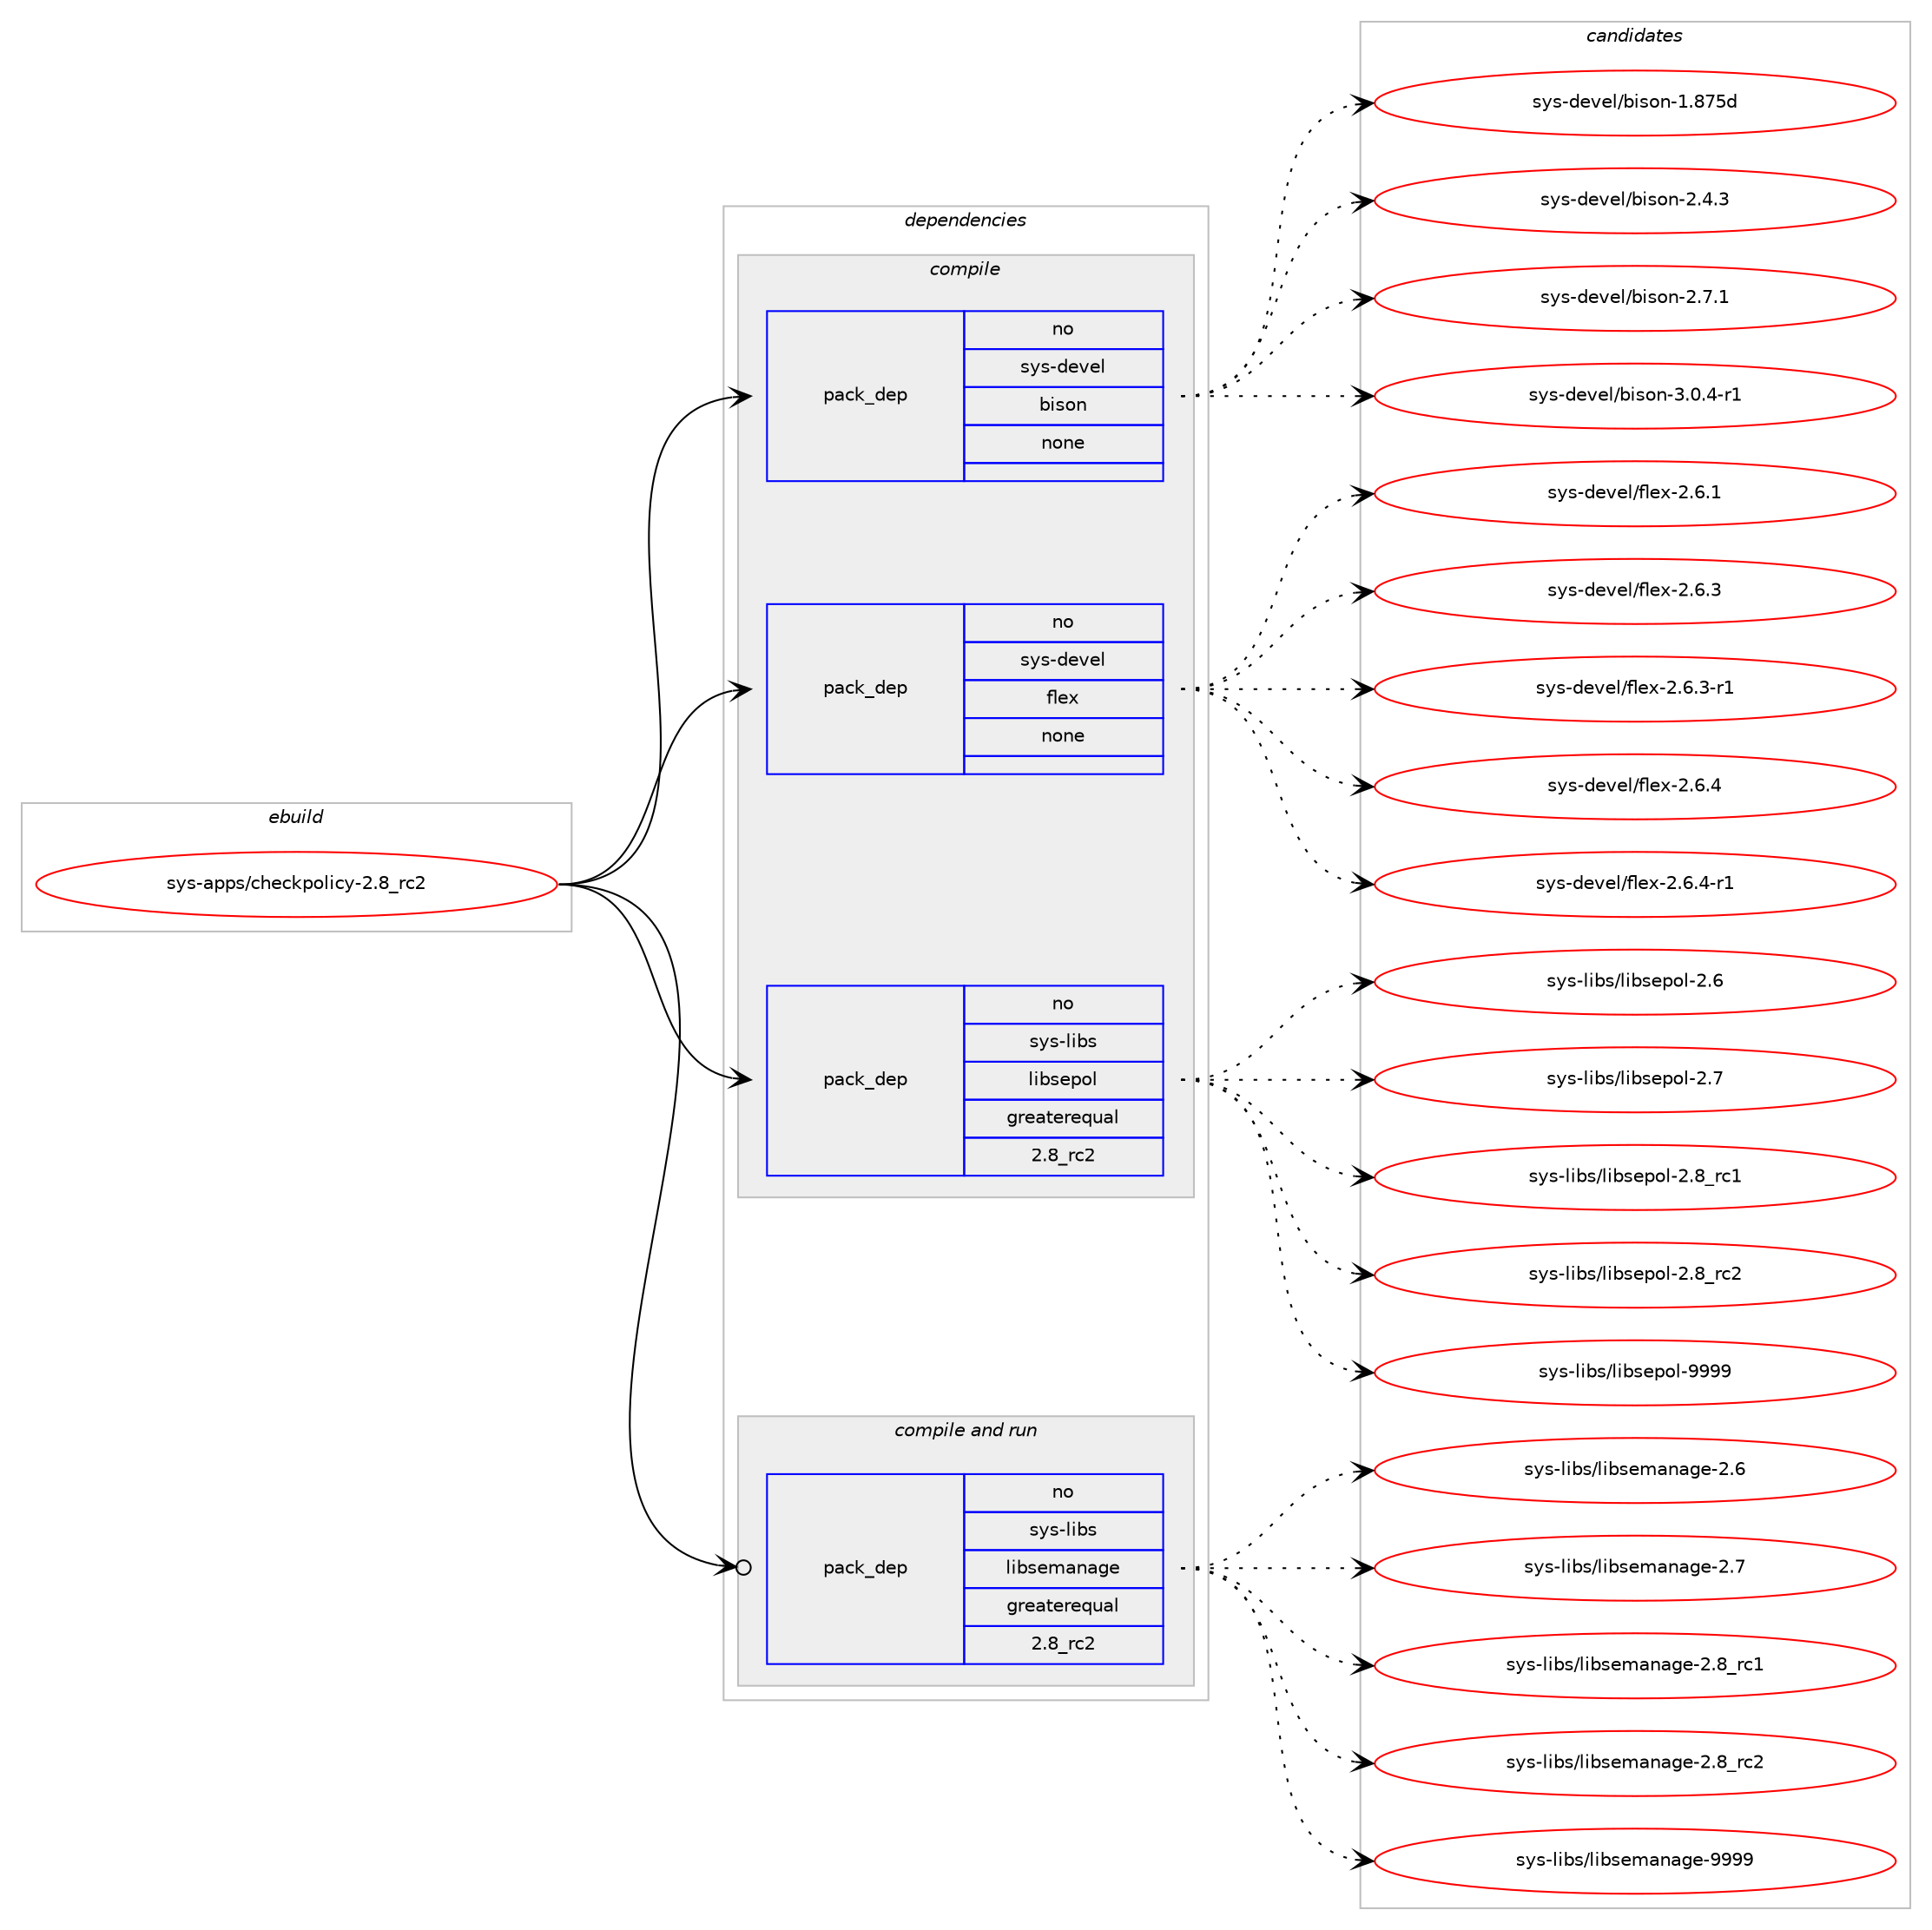 digraph prolog {

# *************
# Graph options
# *************

newrank=true;
concentrate=true;
compound=true;
graph [rankdir=LR,fontname=Helvetica,fontsize=10,ranksep=1.5];#, ranksep=2.5, nodesep=0.2];
edge  [arrowhead=vee];
node  [fontname=Helvetica,fontsize=10];

# **********
# The ebuild
# **********

subgraph cluster_leftcol {
color=gray;
rank=same;
label=<<i>ebuild</i>>;
id [label="sys-apps/checkpolicy-2.8_rc2", color=red, width=4, href="../sys-apps/checkpolicy-2.8_rc2.svg"];
}

# ****************
# The dependencies
# ****************

subgraph cluster_midcol {
color=gray;
label=<<i>dependencies</i>>;
subgraph cluster_compile {
fillcolor="#eeeeee";
style=filled;
label=<<i>compile</i>>;
subgraph pack5850 {
dependency6171 [label=<<TABLE BORDER="0" CELLBORDER="1" CELLSPACING="0" CELLPADDING="4" WIDTH="220"><TR><TD ROWSPAN="6" CELLPADDING="30">pack_dep</TD></TR><TR><TD WIDTH="110">no</TD></TR><TR><TD>sys-devel</TD></TR><TR><TD>bison</TD></TR><TR><TD>none</TD></TR><TR><TD></TD></TR></TABLE>>, shape=none, color=blue];
}
id:e -> dependency6171:w [weight=20,style="solid",arrowhead="vee"];
subgraph pack5851 {
dependency6172 [label=<<TABLE BORDER="0" CELLBORDER="1" CELLSPACING="0" CELLPADDING="4" WIDTH="220"><TR><TD ROWSPAN="6" CELLPADDING="30">pack_dep</TD></TR><TR><TD WIDTH="110">no</TD></TR><TR><TD>sys-devel</TD></TR><TR><TD>flex</TD></TR><TR><TD>none</TD></TR><TR><TD></TD></TR></TABLE>>, shape=none, color=blue];
}
id:e -> dependency6172:w [weight=20,style="solid",arrowhead="vee"];
subgraph pack5852 {
dependency6173 [label=<<TABLE BORDER="0" CELLBORDER="1" CELLSPACING="0" CELLPADDING="4" WIDTH="220"><TR><TD ROWSPAN="6" CELLPADDING="30">pack_dep</TD></TR><TR><TD WIDTH="110">no</TD></TR><TR><TD>sys-libs</TD></TR><TR><TD>libsepol</TD></TR><TR><TD>greaterequal</TD></TR><TR><TD>2.8_rc2</TD></TR></TABLE>>, shape=none, color=blue];
}
id:e -> dependency6173:w [weight=20,style="solid",arrowhead="vee"];
}
subgraph cluster_compileandrun {
fillcolor="#eeeeee";
style=filled;
label=<<i>compile and run</i>>;
subgraph pack5853 {
dependency6174 [label=<<TABLE BORDER="0" CELLBORDER="1" CELLSPACING="0" CELLPADDING="4" WIDTH="220"><TR><TD ROWSPAN="6" CELLPADDING="30">pack_dep</TD></TR><TR><TD WIDTH="110">no</TD></TR><TR><TD>sys-libs</TD></TR><TR><TD>libsemanage</TD></TR><TR><TD>greaterequal</TD></TR><TR><TD>2.8_rc2</TD></TR></TABLE>>, shape=none, color=blue];
}
id:e -> dependency6174:w [weight=20,style="solid",arrowhead="odotvee"];
}
subgraph cluster_run {
fillcolor="#eeeeee";
style=filled;
label=<<i>run</i>>;
}
}

# **************
# The candidates
# **************

subgraph cluster_choices {
rank=same;
color=gray;
label=<<i>candidates</i>>;

subgraph choice5850 {
color=black;
nodesep=1;
choice115121115451001011181011084798105115111110454946565553100 [label="sys-devel/bison-1.875d", color=red, width=4,href="../sys-devel/bison-1.875d.svg"];
choice115121115451001011181011084798105115111110455046524651 [label="sys-devel/bison-2.4.3", color=red, width=4,href="../sys-devel/bison-2.4.3.svg"];
choice115121115451001011181011084798105115111110455046554649 [label="sys-devel/bison-2.7.1", color=red, width=4,href="../sys-devel/bison-2.7.1.svg"];
choice1151211154510010111810110847981051151111104551464846524511449 [label="sys-devel/bison-3.0.4-r1", color=red, width=4,href="../sys-devel/bison-3.0.4-r1.svg"];
dependency6171:e -> choice115121115451001011181011084798105115111110454946565553100:w [style=dotted,weight="100"];
dependency6171:e -> choice115121115451001011181011084798105115111110455046524651:w [style=dotted,weight="100"];
dependency6171:e -> choice115121115451001011181011084798105115111110455046554649:w [style=dotted,weight="100"];
dependency6171:e -> choice1151211154510010111810110847981051151111104551464846524511449:w [style=dotted,weight="100"];
}
subgraph choice5851 {
color=black;
nodesep=1;
choice1151211154510010111810110847102108101120455046544649 [label="sys-devel/flex-2.6.1", color=red, width=4,href="../sys-devel/flex-2.6.1.svg"];
choice1151211154510010111810110847102108101120455046544651 [label="sys-devel/flex-2.6.3", color=red, width=4,href="../sys-devel/flex-2.6.3.svg"];
choice11512111545100101118101108471021081011204550465446514511449 [label="sys-devel/flex-2.6.3-r1", color=red, width=4,href="../sys-devel/flex-2.6.3-r1.svg"];
choice1151211154510010111810110847102108101120455046544652 [label="sys-devel/flex-2.6.4", color=red, width=4,href="../sys-devel/flex-2.6.4.svg"];
choice11512111545100101118101108471021081011204550465446524511449 [label="sys-devel/flex-2.6.4-r1", color=red, width=4,href="../sys-devel/flex-2.6.4-r1.svg"];
dependency6172:e -> choice1151211154510010111810110847102108101120455046544649:w [style=dotted,weight="100"];
dependency6172:e -> choice1151211154510010111810110847102108101120455046544651:w [style=dotted,weight="100"];
dependency6172:e -> choice11512111545100101118101108471021081011204550465446514511449:w [style=dotted,weight="100"];
dependency6172:e -> choice1151211154510010111810110847102108101120455046544652:w [style=dotted,weight="100"];
dependency6172:e -> choice11512111545100101118101108471021081011204550465446524511449:w [style=dotted,weight="100"];
}
subgraph choice5852 {
color=black;
nodesep=1;
choice1151211154510810598115471081059811510111211110845504654 [label="sys-libs/libsepol-2.6", color=red, width=4,href="../sys-libs/libsepol-2.6.svg"];
choice1151211154510810598115471081059811510111211110845504655 [label="sys-libs/libsepol-2.7", color=red, width=4,href="../sys-libs/libsepol-2.7.svg"];
choice1151211154510810598115471081059811510111211110845504656951149949 [label="sys-libs/libsepol-2.8_rc1", color=red, width=4,href="../sys-libs/libsepol-2.8_rc1.svg"];
choice1151211154510810598115471081059811510111211110845504656951149950 [label="sys-libs/libsepol-2.8_rc2", color=red, width=4,href="../sys-libs/libsepol-2.8_rc2.svg"];
choice115121115451081059811547108105981151011121111084557575757 [label="sys-libs/libsepol-9999", color=red, width=4,href="../sys-libs/libsepol-9999.svg"];
dependency6173:e -> choice1151211154510810598115471081059811510111211110845504654:w [style=dotted,weight="100"];
dependency6173:e -> choice1151211154510810598115471081059811510111211110845504655:w [style=dotted,weight="100"];
dependency6173:e -> choice1151211154510810598115471081059811510111211110845504656951149949:w [style=dotted,weight="100"];
dependency6173:e -> choice1151211154510810598115471081059811510111211110845504656951149950:w [style=dotted,weight="100"];
dependency6173:e -> choice115121115451081059811547108105981151011121111084557575757:w [style=dotted,weight="100"];
}
subgraph choice5853 {
color=black;
nodesep=1;
choice11512111545108105981154710810598115101109971109710310145504654 [label="sys-libs/libsemanage-2.6", color=red, width=4,href="../sys-libs/libsemanage-2.6.svg"];
choice11512111545108105981154710810598115101109971109710310145504655 [label="sys-libs/libsemanage-2.7", color=red, width=4,href="../sys-libs/libsemanage-2.7.svg"];
choice11512111545108105981154710810598115101109971109710310145504656951149949 [label="sys-libs/libsemanage-2.8_rc1", color=red, width=4,href="../sys-libs/libsemanage-2.8_rc1.svg"];
choice11512111545108105981154710810598115101109971109710310145504656951149950 [label="sys-libs/libsemanage-2.8_rc2", color=red, width=4,href="../sys-libs/libsemanage-2.8_rc2.svg"];
choice1151211154510810598115471081059811510110997110971031014557575757 [label="sys-libs/libsemanage-9999", color=red, width=4,href="../sys-libs/libsemanage-9999.svg"];
dependency6174:e -> choice11512111545108105981154710810598115101109971109710310145504654:w [style=dotted,weight="100"];
dependency6174:e -> choice11512111545108105981154710810598115101109971109710310145504655:w [style=dotted,weight="100"];
dependency6174:e -> choice11512111545108105981154710810598115101109971109710310145504656951149949:w [style=dotted,weight="100"];
dependency6174:e -> choice11512111545108105981154710810598115101109971109710310145504656951149950:w [style=dotted,weight="100"];
dependency6174:e -> choice1151211154510810598115471081059811510110997110971031014557575757:w [style=dotted,weight="100"];
}
}

}
